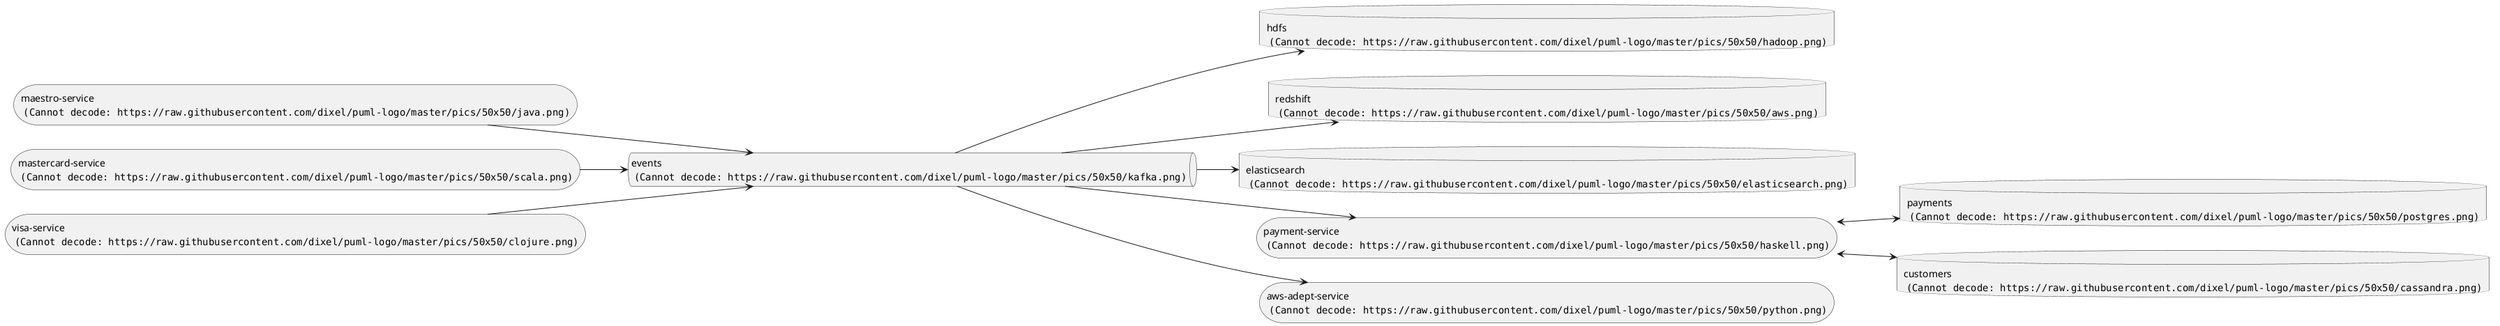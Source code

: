 @startuml
skinparam monochrome true
skinparam DefaultFontName URW Chancery L
left to right direction

!define IMG(param) <img:https://raw.githubusercontent.com/dixel/puml-logo/master/pics/50x50/param.png>

database "payments\n IMG(postgres)" as postgres
database "customers\n IMG(cassandra)" as cassandra
database "hdfs\n IMG(hadoop)" as hdfs
database "redshift\n IMG(aws)" as redshift
database "elasticsearch\n IMG(elasticsearch)" as elastic

queue "events\n IMG(kafka)" as kafka

storage "maestro-service\n IMG(java)" as maestro
storage "mastercard-service\n IMG(scala)" as mastercard
storage "visa-service\n IMG(clojure)" as visa
storage "payment-service\n IMG(haskell)" as payments
storage "aws-adept-service\n IMG(python)" as awsadept

maestro --> kafka
mastercard --> kafka
visa --> kafka

payments <--> postgres
payments <--> cassandra
kafka --> awsadept

kafka --> hdfs
kafka --> elastic
kafka --> payments
kafka --> redshift

@enduml
